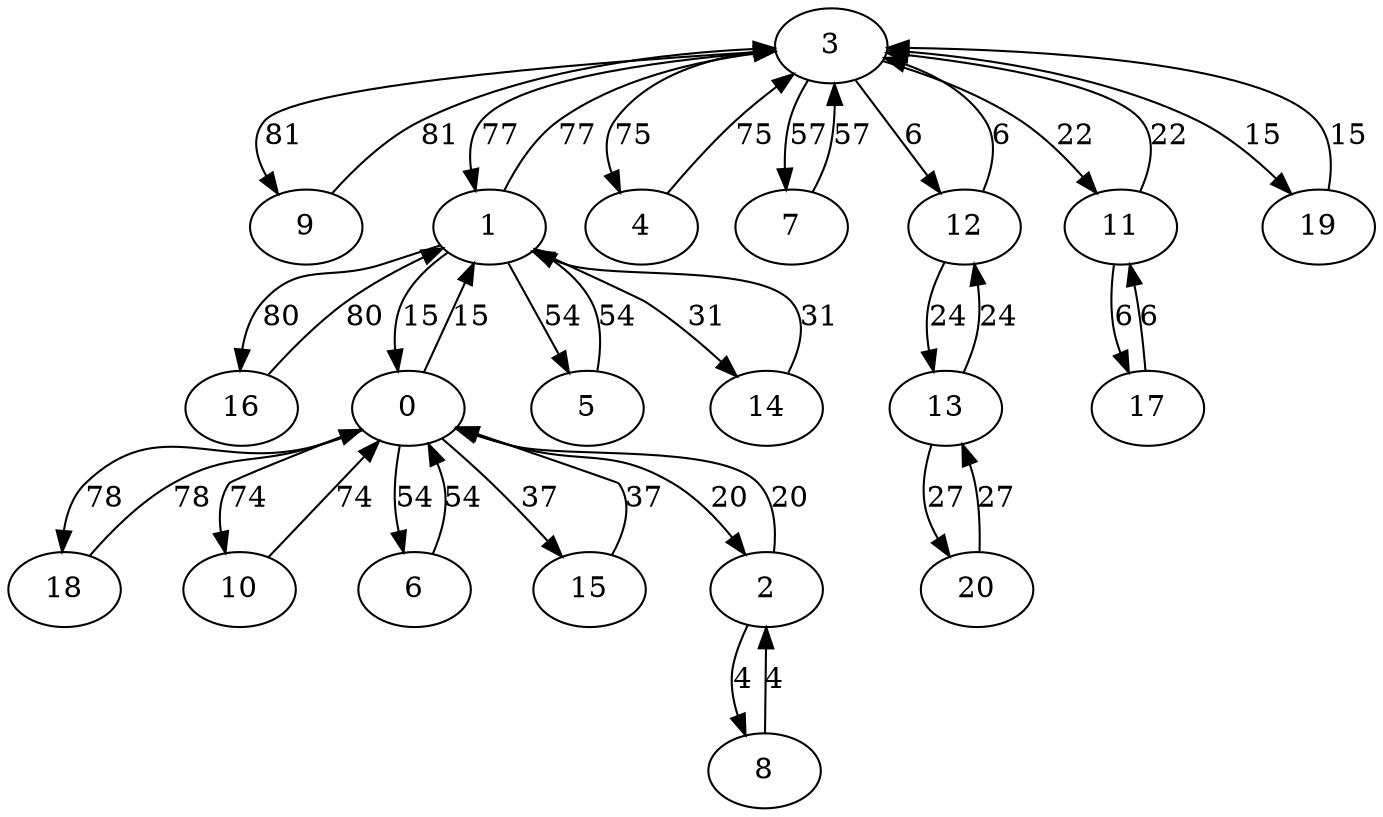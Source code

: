 digraph Doro20_KIMST {
3;9;16;1;18;0;4;10;7;6;5;15;14;20;13;12;11;2;19;17;8;3 -> 9 [label = 81];
9 -> 3 [label = 81];
16 -> 1 [label = 80];
1 -> 16 [label = 80];
18 -> 0 [label = 78];
0 -> 18 [label = 78];
1 -> 3 [label = 77];
3 -> 1 [label = 77];
3 -> 4 [label = 75];
4 -> 3 [label = 75];
0 -> 10 [label = 74];
10 -> 0 [label = 74];
3 -> 7 [label = 57];
7 -> 3 [label = 57];
6 -> 0 [label = 54];
0 -> 6 [label = 54];
1 -> 5 [label = 54];
5 -> 1 [label = 54];
15 -> 0 [label = 37];
0 -> 15 [label = 37];
14 -> 1 [label = 31];
1 -> 14 [label = 31];
20 -> 13 [label = 27];
13 -> 20 [label = 27];
13 -> 12 [label = 24];
12 -> 13 [label = 24];
11 -> 3 [label = 22];
3 -> 11 [label = 22];
0 -> 2 [label = 20];
2 -> 0 [label = 20];
19 -> 3 [label = 15];
3 -> 19 [label = 15];
1 -> 0 [label = 15];
0 -> 1 [label = 15];
12 -> 3 [label = 6];
3 -> 12 [label = 6];
17 -> 11 [label = 6];
11 -> 17 [label = 6];
2 -> 8 [label = 4];
8 -> 2 [label = 4];
}
